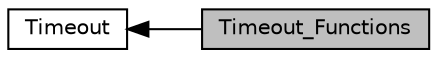 digraph "Timeout_Functions"
{
  edge [fontname="Helvetica",fontsize="10",labelfontname="Helvetica",labelfontsize="10"];
  node [fontname="Helvetica",fontsize="10",shape=record];
  rankdir=LR;
  Node0 [label="Timeout_Functions",height=0.2,width=0.4,color="black", fillcolor="grey75", style="filled", fontcolor="black"];
  Node1 [label="Timeout",height=0.2,width=0.4,color="black", fillcolor="white", style="filled",URL="$group___timeout.html"];
  Node1->Node0 [shape=plaintext, dir="back", style="solid"];
}
